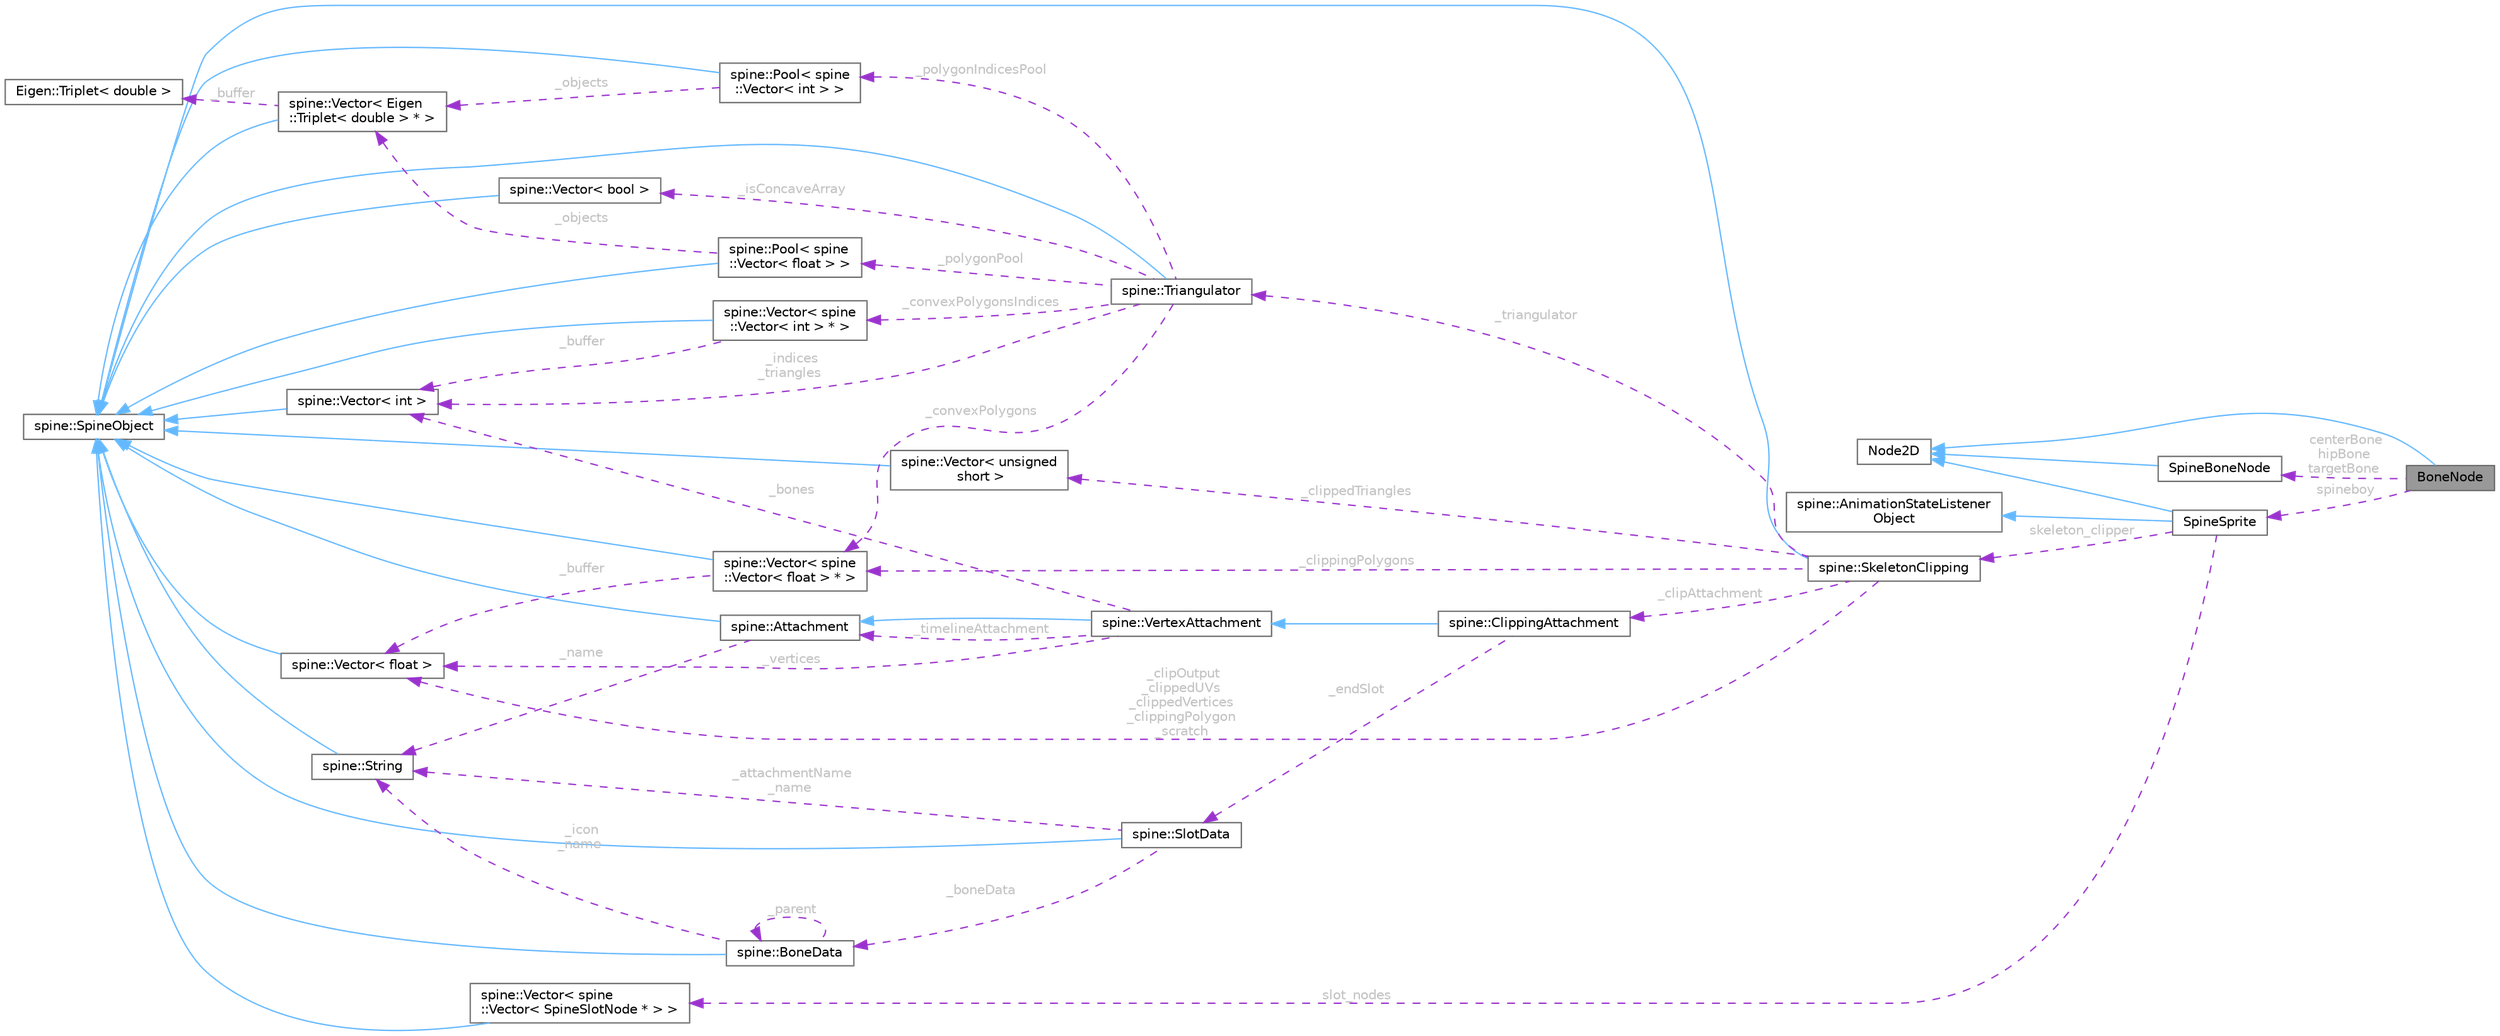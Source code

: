 digraph "BoneNode"
{
 // LATEX_PDF_SIZE
  bgcolor="transparent";
  edge [fontname=Helvetica,fontsize=10,labelfontname=Helvetica,labelfontsize=10];
  node [fontname=Helvetica,fontsize=10,shape=box,height=0.2,width=0.4];
  rankdir="LR";
  Node1 [id="Node000001",label="BoneNode",height=0.2,width=0.4,color="gray40", fillcolor="grey60", style="filled", fontcolor="black",tooltip=" "];
  Node2 -> Node1 [id="edge1_Node000001_Node000002",dir="back",color="steelblue1",style="solid",tooltip=" "];
  Node2 [id="Node000002",label="Node2D",height=0.2,width=0.4,color="gray40", fillcolor="white", style="filled",tooltip=" "];
  Node3 -> Node1 [id="edge2_Node000001_Node000003",dir="back",color="darkorchid3",style="dashed",tooltip=" ",label=" spineboy",fontcolor="grey" ];
  Node3 [id="Node000003",label="SpineSprite",height=0.2,width=0.4,color="gray40", fillcolor="white", style="filled",URL="$class_spine_sprite.html",tooltip=" "];
  Node2 -> Node3 [id="edge3_Node000003_Node000002",dir="back",color="steelblue1",style="solid",tooltip=" "];
  Node4 -> Node3 [id="edge4_Node000003_Node000004",dir="back",color="steelblue1",style="solid",tooltip=" "];
  Node4 [id="Node000004",label="spine::AnimationStateListener\lObject",height=0.2,width=0.4,color="gray40", fillcolor="white", style="filled",URL="$classspine_1_1_animation_state_listener_object.html",tooltip="Abstract class to inherit from to create a callback object"];
  Node5 -> Node3 [id="edge5_Node000003_Node000005",dir="back",color="darkorchid3",style="dashed",tooltip=" ",label=" slot_nodes",fontcolor="grey" ];
  Node5 [id="Node000005",label="spine::Vector\< spine\l::Vector\< SpineSlotNode * \> \>",height=0.2,width=0.4,color="gray40", fillcolor="white", style="filled",URL="$classspine_1_1_vector.html",tooltip=" "];
  Node6 -> Node5 [id="edge6_Node000005_Node000006",dir="back",color="steelblue1",style="solid",tooltip=" "];
  Node6 [id="Node000006",label="spine::SpineObject",height=0.2,width=0.4,color="gray40", fillcolor="white", style="filled",URL="$classspine_1_1_spine_object.html",tooltip=" "];
  Node7 -> Node3 [id="edge7_Node000003_Node000007",dir="back",color="darkorchid3",style="dashed",tooltip=" ",label=" skeleton_clipper",fontcolor="grey" ];
  Node7 [id="Node000007",label="spine::SkeletonClipping",height=0.2,width=0.4,color="gray40", fillcolor="white", style="filled",URL="$classspine_1_1_skeleton_clipping.html",tooltip=" "];
  Node6 -> Node7 [id="edge8_Node000007_Node000006",dir="back",color="steelblue1",style="solid",tooltip=" "];
  Node8 -> Node7 [id="edge9_Node000007_Node000008",dir="back",color="darkorchid3",style="dashed",tooltip=" ",label=" _triangulator",fontcolor="grey" ];
  Node8 [id="Node000008",label="spine::Triangulator",height=0.2,width=0.4,color="gray40", fillcolor="white", style="filled",URL="$classspine_1_1_triangulator.html",tooltip=" "];
  Node6 -> Node8 [id="edge10_Node000008_Node000006",dir="back",color="steelblue1",style="solid",tooltip=" "];
  Node9 -> Node8 [id="edge11_Node000008_Node000009",dir="back",color="darkorchid3",style="dashed",tooltip=" ",label=" _convexPolygons",fontcolor="grey" ];
  Node9 [id="Node000009",label="spine::Vector\< spine\l::Vector\< float \> * \>",height=0.2,width=0.4,color="gray40", fillcolor="white", style="filled",URL="$classspine_1_1_vector.html",tooltip=" "];
  Node6 -> Node9 [id="edge12_Node000009_Node000006",dir="back",color="steelblue1",style="solid",tooltip=" "];
  Node10 -> Node9 [id="edge13_Node000009_Node000010",dir="back",color="darkorchid3",style="dashed",tooltip=" ",label=" _buffer",fontcolor="grey" ];
  Node10 [id="Node000010",label="spine::Vector\< float \>",height=0.2,width=0.4,color="gray40", fillcolor="white", style="filled",URL="$classspine_1_1_vector.html",tooltip=" "];
  Node6 -> Node10 [id="edge14_Node000010_Node000006",dir="back",color="steelblue1",style="solid",tooltip=" "];
  Node11 -> Node8 [id="edge15_Node000008_Node000011",dir="back",color="darkorchid3",style="dashed",tooltip=" ",label=" _convexPolygonsIndices",fontcolor="grey" ];
  Node11 [id="Node000011",label="spine::Vector\< spine\l::Vector\< int \> * \>",height=0.2,width=0.4,color="gray40", fillcolor="white", style="filled",URL="$classspine_1_1_vector.html",tooltip=" "];
  Node6 -> Node11 [id="edge16_Node000011_Node000006",dir="back",color="steelblue1",style="solid",tooltip=" "];
  Node12 -> Node11 [id="edge17_Node000011_Node000012",dir="back",color="darkorchid3",style="dashed",tooltip=" ",label=" _buffer",fontcolor="grey" ];
  Node12 [id="Node000012",label="spine::Vector\< int \>",height=0.2,width=0.4,color="gray40", fillcolor="white", style="filled",URL="$classspine_1_1_vector.html",tooltip=" "];
  Node6 -> Node12 [id="edge18_Node000012_Node000006",dir="back",color="steelblue1",style="solid",tooltip=" "];
  Node12 -> Node8 [id="edge19_Node000008_Node000012",dir="back",color="darkorchid3",style="dashed",tooltip=" ",label=" _indices\n_triangles",fontcolor="grey" ];
  Node13 -> Node8 [id="edge20_Node000008_Node000013",dir="back",color="darkorchid3",style="dashed",tooltip=" ",label=" _isConcaveArray",fontcolor="grey" ];
  Node13 [id="Node000013",label="spine::Vector\< bool \>",height=0.2,width=0.4,color="gray40", fillcolor="white", style="filled",URL="$classspine_1_1_vector.html",tooltip=" "];
  Node6 -> Node13 [id="edge21_Node000013_Node000006",dir="back",color="steelblue1",style="solid",tooltip=" "];
  Node14 -> Node8 [id="edge22_Node000008_Node000014",dir="back",color="darkorchid3",style="dashed",tooltip=" ",label=" _polygonPool",fontcolor="grey" ];
  Node14 [id="Node000014",label="spine::Pool\< spine\l::Vector\< float \> \>",height=0.2,width=0.4,color="gray40", fillcolor="white", style="filled",URL="$classspine_1_1_pool.html",tooltip=" "];
  Node6 -> Node14 [id="edge23_Node000014_Node000006",dir="back",color="steelblue1",style="solid",tooltip=" "];
  Node15 -> Node14 [id="edge24_Node000014_Node000015",dir="back",color="darkorchid3",style="dashed",tooltip=" ",label=" _objects",fontcolor="grey" ];
  Node15 [id="Node000015",label="spine::Vector\< Eigen\l::Triplet\< double \> * \>",height=0.2,width=0.4,color="gray40", fillcolor="white", style="filled",URL="$classspine_1_1_vector.html",tooltip=" "];
  Node6 -> Node15 [id="edge25_Node000015_Node000006",dir="back",color="steelblue1",style="solid",tooltip=" "];
  Node16 -> Node15 [id="edge26_Node000015_Node000016",dir="back",color="darkorchid3",style="dashed",tooltip=" ",label=" _buffer",fontcolor="grey" ];
  Node16 [id="Node000016",label="Eigen::Triplet\< double \>",height=0.2,width=0.4,color="gray40", fillcolor="white", style="filled",URL="$class_eigen_1_1_triplet.html",tooltip=" "];
  Node17 -> Node8 [id="edge27_Node000008_Node000017",dir="back",color="darkorchid3",style="dashed",tooltip=" ",label=" _polygonIndicesPool",fontcolor="grey" ];
  Node17 [id="Node000017",label="spine::Pool\< spine\l::Vector\< int \> \>",height=0.2,width=0.4,color="gray40", fillcolor="white", style="filled",URL="$classspine_1_1_pool.html",tooltip=" "];
  Node6 -> Node17 [id="edge28_Node000017_Node000006",dir="back",color="steelblue1",style="solid",tooltip=" "];
  Node15 -> Node17 [id="edge29_Node000017_Node000015",dir="back",color="darkorchid3",style="dashed",tooltip=" ",label=" _objects",fontcolor="grey" ];
  Node10 -> Node7 [id="edge30_Node000007_Node000010",dir="back",color="darkorchid3",style="dashed",tooltip=" ",label=" _clipOutput\n_clippedUVs\n_clippedVertices\n_clippingPolygon\n_scratch",fontcolor="grey" ];
  Node18 -> Node7 [id="edge31_Node000007_Node000018",dir="back",color="darkorchid3",style="dashed",tooltip=" ",label=" _clippedTriangles",fontcolor="grey" ];
  Node18 [id="Node000018",label="spine::Vector\< unsigned\l short \>",height=0.2,width=0.4,color="gray40", fillcolor="white", style="filled",URL="$classspine_1_1_vector.html",tooltip=" "];
  Node6 -> Node18 [id="edge32_Node000018_Node000006",dir="back",color="steelblue1",style="solid",tooltip=" "];
  Node19 -> Node7 [id="edge33_Node000007_Node000019",dir="back",color="darkorchid3",style="dashed",tooltip=" ",label=" _clipAttachment",fontcolor="grey" ];
  Node19 [id="Node000019",label="spine::ClippingAttachment",height=0.2,width=0.4,color="gray40", fillcolor="white", style="filled",URL="$classspine_1_1_clipping_attachment.html",tooltip=" "];
  Node20 -> Node19 [id="edge34_Node000019_Node000020",dir="back",color="steelblue1",style="solid",tooltip=" "];
  Node20 [id="Node000020",label="spine::VertexAttachment",height=0.2,width=0.4,color="gray40", fillcolor="white", style="filled",URL="$classspine_1_1_vertex_attachment.html",tooltip="An attachment with vertices that are transformed by one or more bones and can be deformed by a slot's..."];
  Node21 -> Node20 [id="edge35_Node000020_Node000021",dir="back",color="steelblue1",style="solid",tooltip=" "];
  Node21 [id="Node000021",label="spine::Attachment",height=0.2,width=0.4,color="gray40", fillcolor="white", style="filled",URL="$classspine_1_1_attachment.html",tooltip=" "];
  Node6 -> Node21 [id="edge36_Node000021_Node000006",dir="back",color="steelblue1",style="solid",tooltip=" "];
  Node22 -> Node21 [id="edge37_Node000021_Node000022",dir="back",color="darkorchid3",style="dashed",tooltip=" ",label=" _name",fontcolor="grey" ];
  Node22 [id="Node000022",label="spine::String",height=0.2,width=0.4,color="gray40", fillcolor="white", style="filled",URL="$classspine_1_1_string.html",tooltip=" "];
  Node6 -> Node22 [id="edge38_Node000022_Node000006",dir="back",color="steelblue1",style="solid",tooltip=" "];
  Node12 -> Node20 [id="edge39_Node000020_Node000012",dir="back",color="darkorchid3",style="dashed",tooltip=" ",label=" _bones",fontcolor="grey" ];
  Node10 -> Node20 [id="edge40_Node000020_Node000010",dir="back",color="darkorchid3",style="dashed",tooltip=" ",label=" _vertices",fontcolor="grey" ];
  Node21 -> Node20 [id="edge41_Node000020_Node000021",dir="back",color="darkorchid3",style="dashed",tooltip=" ",label=" _timelineAttachment",fontcolor="grey" ];
  Node23 -> Node19 [id="edge42_Node000019_Node000023",dir="back",color="darkorchid3",style="dashed",tooltip=" ",label=" _endSlot",fontcolor="grey" ];
  Node23 [id="Node000023",label="spine::SlotData",height=0.2,width=0.4,color="gray40", fillcolor="white", style="filled",URL="$classspine_1_1_slot_data.html",tooltip=" "];
  Node6 -> Node23 [id="edge43_Node000023_Node000006",dir="back",color="steelblue1",style="solid",tooltip=" "];
  Node22 -> Node23 [id="edge44_Node000023_Node000022",dir="back",color="darkorchid3",style="dashed",tooltip=" ",label=" _attachmentName\n_name",fontcolor="grey" ];
  Node24 -> Node23 [id="edge45_Node000023_Node000024",dir="back",color="darkorchid3",style="dashed",tooltip=" ",label=" _boneData",fontcolor="grey" ];
  Node24 [id="Node000024",label="spine::BoneData",height=0.2,width=0.4,color="gray40", fillcolor="white", style="filled",URL="$classspine_1_1_bone_data.html",tooltip=" "];
  Node6 -> Node24 [id="edge46_Node000024_Node000006",dir="back",color="steelblue1",style="solid",tooltip=" "];
  Node22 -> Node24 [id="edge47_Node000024_Node000022",dir="back",color="darkorchid3",style="dashed",tooltip=" ",label=" _icon\n_name",fontcolor="grey" ];
  Node24 -> Node24 [id="edge48_Node000024_Node000024",dir="back",color="darkorchid3",style="dashed",tooltip=" ",label=" _parent",fontcolor="grey" ];
  Node9 -> Node7 [id="edge49_Node000007_Node000009",dir="back",color="darkorchid3",style="dashed",tooltip=" ",label=" _clippingPolygons",fontcolor="grey" ];
  Node25 -> Node1 [id="edge50_Node000001_Node000025",dir="back",color="darkorchid3",style="dashed",tooltip=" ",label=" centerBone\nhipBone\ntargetBone",fontcolor="grey" ];
  Node25 [id="Node000025",label="SpineBoneNode",height=0.2,width=0.4,color="gray40", fillcolor="white", style="filled",URL="$class_spine_bone_node.html",tooltip=" "];
  Node2 -> Node25 [id="edge51_Node000025_Node000002",dir="back",color="steelblue1",style="solid",tooltip=" "];
}
